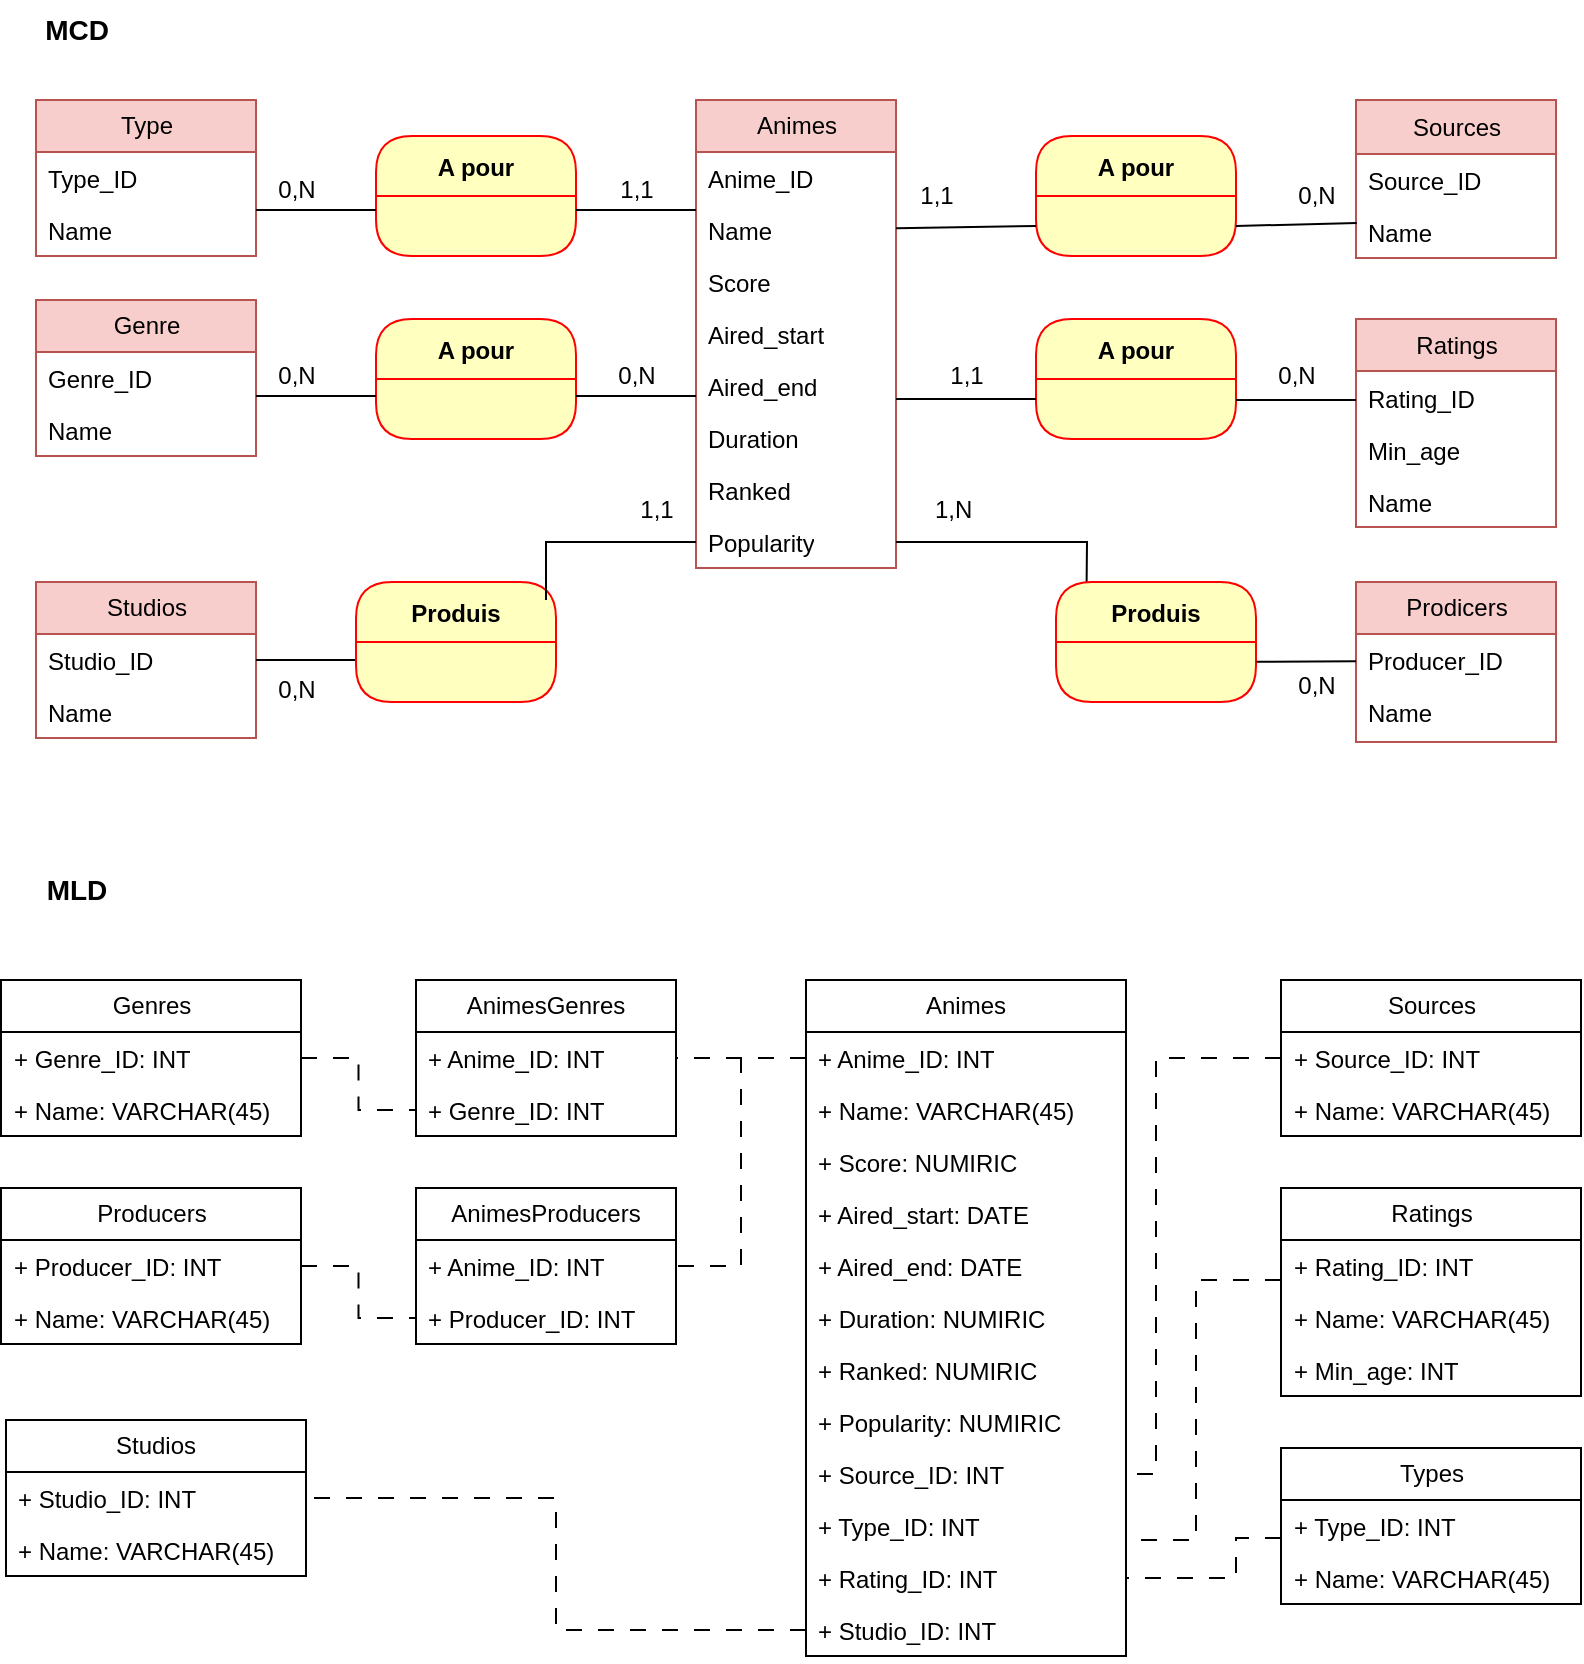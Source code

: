 <mxfile version="26.1.0">
  <diagram name="Page-1" id="c4acf3e9-155e-7222-9cf6-157b1a14988f">
    <mxGraphModel dx="989" dy="516" grid="1" gridSize="10" guides="1" tooltips="1" connect="1" arrows="1" fold="1" page="1" pageScale="1" pageWidth="850" pageHeight="1100" background="none" math="0" shadow="0">
      <root>
        <mxCell id="0" />
        <mxCell id="1" parent="0" />
        <mxCell id="VxxBcBzSQ26VVozvf14f-16" value="Animes" style="swimlane;fontStyle=0;childLayout=stackLayout;horizontal=1;startSize=26;fillColor=#f8cecc;horizontalStack=0;resizeParent=1;resizeParentMax=0;resizeLast=0;collapsible=1;marginBottom=0;html=1;fillStyle=solid;strokeColor=#b85450;" vertex="1" parent="1">
          <mxGeometry x="375" y="80" width="100" height="234" as="geometry" />
        </mxCell>
        <mxCell id="VxxBcBzSQ26VVozvf14f-17" value="Anime_ID" style="text;strokeColor=none;fillColor=none;align=left;verticalAlign=top;spacingLeft=4;spacingRight=4;overflow=hidden;rotatable=0;points=[[0,0.5],[1,0.5]];portConstraint=eastwest;whiteSpace=wrap;html=1;" vertex="1" parent="VxxBcBzSQ26VVozvf14f-16">
          <mxGeometry y="26" width="100" height="26" as="geometry" />
        </mxCell>
        <mxCell id="VxxBcBzSQ26VVozvf14f-18" value="Name" style="text;strokeColor=none;fillColor=none;align=left;verticalAlign=top;spacingLeft=4;spacingRight=4;overflow=hidden;rotatable=0;points=[[0,0.5],[1,0.5]];portConstraint=eastwest;whiteSpace=wrap;html=1;" vertex="1" parent="VxxBcBzSQ26VVozvf14f-16">
          <mxGeometry y="52" width="100" height="26" as="geometry" />
        </mxCell>
        <mxCell id="VxxBcBzSQ26VVozvf14f-27" value="Score" style="text;strokeColor=none;fillColor=none;align=left;verticalAlign=top;spacingLeft=4;spacingRight=4;overflow=hidden;rotatable=0;points=[[0,0.5],[1,0.5]];portConstraint=eastwest;whiteSpace=wrap;html=1;" vertex="1" parent="VxxBcBzSQ26VVozvf14f-16">
          <mxGeometry y="78" width="100" height="26" as="geometry" />
        </mxCell>
        <mxCell id="VxxBcBzSQ26VVozvf14f-28" value="Aired_start" style="text;strokeColor=none;fillColor=none;align=left;verticalAlign=top;spacingLeft=4;spacingRight=4;overflow=hidden;rotatable=0;points=[[0,0.5],[1,0.5]];portConstraint=eastwest;whiteSpace=wrap;html=1;" vertex="1" parent="VxxBcBzSQ26VVozvf14f-16">
          <mxGeometry y="104" width="100" height="26" as="geometry" />
        </mxCell>
        <mxCell id="VxxBcBzSQ26VVozvf14f-142" value="Aired_end" style="text;strokeColor=none;fillColor=none;align=left;verticalAlign=top;spacingLeft=4;spacingRight=4;overflow=hidden;rotatable=0;points=[[0,0.5],[1,0.5]];portConstraint=eastwest;whiteSpace=wrap;html=1;" vertex="1" parent="VxxBcBzSQ26VVozvf14f-16">
          <mxGeometry y="130" width="100" height="26" as="geometry" />
        </mxCell>
        <mxCell id="VxxBcBzSQ26VVozvf14f-42" value="Duration" style="text;strokeColor=none;fillColor=none;align=left;verticalAlign=top;spacingLeft=4;spacingRight=4;overflow=hidden;rotatable=0;points=[[0,0.5],[1,0.5]];portConstraint=eastwest;whiteSpace=wrap;html=1;" vertex="1" parent="VxxBcBzSQ26VVozvf14f-16">
          <mxGeometry y="156" width="100" height="26" as="geometry" />
        </mxCell>
        <mxCell id="VxxBcBzSQ26VVozvf14f-43" value="Ranked" style="text;strokeColor=none;fillColor=none;align=left;verticalAlign=top;spacingLeft=4;spacingRight=4;overflow=hidden;rotatable=0;points=[[0,0.5],[1,0.5]];portConstraint=eastwest;whiteSpace=wrap;html=1;" vertex="1" parent="VxxBcBzSQ26VVozvf14f-16">
          <mxGeometry y="182" width="100" height="26" as="geometry" />
        </mxCell>
        <mxCell id="VxxBcBzSQ26VVozvf14f-143" style="edgeStyle=orthogonalEdgeStyle;rounded=0;orthogonalLoop=1;jettySize=auto;html=1;" edge="1" parent="VxxBcBzSQ26VVozvf14f-16" source="VxxBcBzSQ26VVozvf14f-19">
          <mxGeometry relative="1" as="geometry">
            <mxPoint x="195" y="273" as="targetPoint" />
          </mxGeometry>
        </mxCell>
        <mxCell id="VxxBcBzSQ26VVozvf14f-19" value="Popularity" style="text;strokeColor=none;fillColor=none;align=left;verticalAlign=top;spacingLeft=4;spacingRight=4;overflow=hidden;rotatable=0;points=[[0,0.5],[1,0.5]];portConstraint=eastwest;whiteSpace=wrap;html=1;" vertex="1" parent="VxxBcBzSQ26VVozvf14f-16">
          <mxGeometry y="208" width="100" height="26" as="geometry" />
        </mxCell>
        <mxCell id="VxxBcBzSQ26VVozvf14f-20" value="Genre" style="swimlane;fontStyle=0;childLayout=stackLayout;horizontal=1;startSize=26;fillColor=#f8cecc;horizontalStack=0;resizeParent=1;resizeParentMax=0;resizeLast=0;collapsible=1;marginBottom=0;html=1;strokeColor=#b85450;" vertex="1" parent="1">
          <mxGeometry x="45" y="180" width="110" height="78" as="geometry" />
        </mxCell>
        <mxCell id="VxxBcBzSQ26VVozvf14f-21" value="Genre_ID" style="text;strokeColor=none;fillColor=none;align=left;verticalAlign=top;spacingLeft=4;spacingRight=4;overflow=hidden;rotatable=0;points=[[0,0.5],[1,0.5]];portConstraint=eastwest;whiteSpace=wrap;html=1;" vertex="1" parent="VxxBcBzSQ26VVozvf14f-20">
          <mxGeometry y="26" width="110" height="26" as="geometry" />
        </mxCell>
        <mxCell id="VxxBcBzSQ26VVozvf14f-22" value="Name" style="text;strokeColor=none;fillColor=none;align=left;verticalAlign=top;spacingLeft=4;spacingRight=4;overflow=hidden;rotatable=0;points=[[0,0.5],[1,0.5]];portConstraint=eastwest;whiteSpace=wrap;html=1;" vertex="1" parent="VxxBcBzSQ26VVozvf14f-20">
          <mxGeometry y="52" width="110" height="26" as="geometry" />
        </mxCell>
        <mxCell id="VxxBcBzSQ26VVozvf14f-24" value="Type" style="swimlane;fontStyle=0;childLayout=stackLayout;horizontal=1;startSize=26;fillColor=#f8cecc;horizontalStack=0;resizeParent=1;resizeParentMax=0;resizeLast=0;collapsible=1;marginBottom=0;html=1;strokeColor=#b85450;" vertex="1" parent="1">
          <mxGeometry x="45" y="80" width="110" height="78" as="geometry" />
        </mxCell>
        <mxCell id="VxxBcBzSQ26VVozvf14f-25" value="Type_ID" style="text;strokeColor=none;fillColor=none;align=left;verticalAlign=top;spacingLeft=4;spacingRight=4;overflow=hidden;rotatable=0;points=[[0,0.5],[1,0.5]];portConstraint=eastwest;whiteSpace=wrap;html=1;" vertex="1" parent="VxxBcBzSQ26VVozvf14f-24">
          <mxGeometry y="26" width="110" height="26" as="geometry" />
        </mxCell>
        <mxCell id="VxxBcBzSQ26VVozvf14f-26" value="Name" style="text;strokeColor=none;fillColor=none;align=left;verticalAlign=top;spacingLeft=4;spacingRight=4;overflow=hidden;rotatable=0;points=[[0,0.5],[1,0.5]];portConstraint=eastwest;whiteSpace=wrap;html=1;" vertex="1" parent="VxxBcBzSQ26VVozvf14f-24">
          <mxGeometry y="52" width="110" height="26" as="geometry" />
        </mxCell>
        <mxCell id="VxxBcBzSQ26VVozvf14f-29" value="Prodicers" style="swimlane;fontStyle=0;childLayout=stackLayout;horizontal=1;startSize=26;fillColor=#f8cecc;horizontalStack=0;resizeParent=1;resizeParentMax=0;resizeLast=0;collapsible=1;marginBottom=0;html=1;strokeColor=#b85450;" vertex="1" parent="1">
          <mxGeometry x="705" y="321" width="100" height="80" as="geometry" />
        </mxCell>
        <mxCell id="VxxBcBzSQ26VVozvf14f-30" value="Producer_ID" style="text;strokeColor=none;fillColor=none;align=left;verticalAlign=top;spacingLeft=4;spacingRight=4;overflow=hidden;rotatable=0;points=[[0,0.5],[1,0.5]];portConstraint=eastwest;whiteSpace=wrap;html=1;" vertex="1" parent="VxxBcBzSQ26VVozvf14f-29">
          <mxGeometry y="26" width="100" height="26" as="geometry" />
        </mxCell>
        <mxCell id="VxxBcBzSQ26VVozvf14f-31" value="Name" style="text;strokeColor=none;fillColor=none;align=left;verticalAlign=top;spacingLeft=4;spacingRight=4;overflow=hidden;rotatable=0;points=[[0,0.5],[1,0.5]];portConstraint=eastwest;whiteSpace=wrap;html=1;" vertex="1" parent="VxxBcBzSQ26VVozvf14f-29">
          <mxGeometry y="52" width="100" height="28" as="geometry" />
        </mxCell>
        <mxCell id="VxxBcBzSQ26VVozvf14f-32" value="Studios" style="swimlane;fontStyle=0;childLayout=stackLayout;horizontal=1;startSize=26;fillColor=#f8cecc;horizontalStack=0;resizeParent=1;resizeParentMax=0;resizeLast=0;collapsible=1;marginBottom=0;html=1;strokeColor=#b85450;" vertex="1" parent="1">
          <mxGeometry x="45" y="321" width="110" height="78" as="geometry" />
        </mxCell>
        <mxCell id="VxxBcBzSQ26VVozvf14f-33" value="Studio_ID" style="text;strokeColor=none;fillColor=none;align=left;verticalAlign=top;spacingLeft=4;spacingRight=4;overflow=hidden;rotatable=0;points=[[0,0.5],[1,0.5]];portConstraint=eastwest;whiteSpace=wrap;html=1;" vertex="1" parent="VxxBcBzSQ26VVozvf14f-32">
          <mxGeometry y="26" width="110" height="26" as="geometry" />
        </mxCell>
        <mxCell id="VxxBcBzSQ26VVozvf14f-34" value="Name" style="text;strokeColor=none;fillColor=none;align=left;verticalAlign=top;spacingLeft=4;spacingRight=4;overflow=hidden;rotatable=0;points=[[0,0.5],[1,0.5]];portConstraint=eastwest;whiteSpace=wrap;html=1;" vertex="1" parent="VxxBcBzSQ26VVozvf14f-32">
          <mxGeometry y="52" width="110" height="26" as="geometry" />
        </mxCell>
        <mxCell id="VxxBcBzSQ26VVozvf14f-35" value="Sources" style="swimlane;fontStyle=0;childLayout=stackLayout;horizontal=1;startSize=27;fillColor=#f8cecc;horizontalStack=0;resizeParent=1;resizeParentMax=0;resizeLast=0;collapsible=1;marginBottom=0;html=1;strokeColor=#b85450;" vertex="1" parent="1">
          <mxGeometry x="705" y="80" width="100" height="79" as="geometry" />
        </mxCell>
        <mxCell id="VxxBcBzSQ26VVozvf14f-36" value="Source_ID" style="text;strokeColor=none;fillColor=none;align=left;verticalAlign=top;spacingLeft=4;spacingRight=4;overflow=hidden;rotatable=0;points=[[0,0.5],[1,0.5]];portConstraint=eastwest;whiteSpace=wrap;html=1;" vertex="1" parent="VxxBcBzSQ26VVozvf14f-35">
          <mxGeometry y="27" width="100" height="26" as="geometry" />
        </mxCell>
        <mxCell id="VxxBcBzSQ26VVozvf14f-37" value="Name" style="text;strokeColor=none;fillColor=none;align=left;verticalAlign=top;spacingLeft=4;spacingRight=4;overflow=hidden;rotatable=0;points=[[0,0.5],[1,0.5]];portConstraint=eastwest;whiteSpace=wrap;html=1;" vertex="1" parent="VxxBcBzSQ26VVozvf14f-35">
          <mxGeometry y="53" width="100" height="26" as="geometry" />
        </mxCell>
        <mxCell id="VxxBcBzSQ26VVozvf14f-39" value="Ratings" style="swimlane;fontStyle=0;childLayout=stackLayout;horizontal=1;startSize=26;fillColor=#f8cecc;horizontalStack=0;resizeParent=1;resizeParentMax=0;resizeLast=0;collapsible=1;marginBottom=0;html=1;strokeColor=#b85450;" vertex="1" parent="1">
          <mxGeometry x="705" y="189.5" width="100" height="104" as="geometry" />
        </mxCell>
        <mxCell id="VxxBcBzSQ26VVozvf14f-40" value="Rating_ID" style="text;strokeColor=none;fillColor=none;align=left;verticalAlign=top;spacingLeft=4;spacingRight=4;overflow=hidden;rotatable=0;points=[[0,0.5],[1,0.5]];portConstraint=eastwest;whiteSpace=wrap;html=1;" vertex="1" parent="VxxBcBzSQ26VVozvf14f-39">
          <mxGeometry y="26" width="100" height="26" as="geometry" />
        </mxCell>
        <mxCell id="VxxBcBzSQ26VVozvf14f-111" value="Min_age" style="text;strokeColor=none;fillColor=none;align=left;verticalAlign=top;spacingLeft=4;spacingRight=4;overflow=hidden;rotatable=0;points=[[0,0.5],[1,0.5]];portConstraint=eastwest;whiteSpace=wrap;html=1;" vertex="1" parent="VxxBcBzSQ26VVozvf14f-39">
          <mxGeometry y="52" width="100" height="26" as="geometry" />
        </mxCell>
        <mxCell id="VxxBcBzSQ26VVozvf14f-41" value="Name" style="text;strokeColor=none;fillColor=none;align=left;verticalAlign=top;spacingLeft=4;spacingRight=4;overflow=hidden;rotatable=0;points=[[0,0.5],[1,0.5]];portConstraint=eastwest;whiteSpace=wrap;html=1;" vertex="1" parent="VxxBcBzSQ26VVozvf14f-39">
          <mxGeometry y="78" width="100" height="26" as="geometry" />
        </mxCell>
        <mxCell id="VxxBcBzSQ26VVozvf14f-61" value="A pour" style="swimlane;fontStyle=1;align=center;verticalAlign=middle;childLayout=stackLayout;horizontal=1;startSize=30;horizontalStack=0;resizeParent=0;resizeLast=1;container=0;fontColor=#000000;collapsible=0;rounded=1;arcSize=20;strokeColor=#ff0000;fillColor=#ffffc0;swimlaneFillColor=#ffffc0;dropTarget=0;" vertex="1" parent="1">
          <mxGeometry x="545" y="98" width="100" height="60" as="geometry" />
        </mxCell>
        <mxCell id="VxxBcBzSQ26VVozvf14f-62" value="A pour" style="swimlane;fontStyle=1;align=center;verticalAlign=middle;childLayout=stackLayout;horizontal=1;startSize=30;horizontalStack=0;resizeParent=0;resizeLast=1;container=0;fontColor=#000000;collapsible=0;rounded=1;arcSize=20;strokeColor=#ff0000;fillColor=#ffffc0;swimlaneFillColor=#ffffc0;dropTarget=0;" vertex="1" parent="1">
          <mxGeometry x="215" y="98" width="100" height="60" as="geometry" />
        </mxCell>
        <mxCell id="VxxBcBzSQ26VVozvf14f-63" value="A pour" style="swimlane;fontStyle=1;align=center;verticalAlign=middle;childLayout=stackLayout;horizontal=1;startSize=30;horizontalStack=0;resizeParent=0;resizeLast=1;container=0;fontColor=#000000;collapsible=0;rounded=1;arcSize=20;strokeColor=#ff0000;fillColor=#ffffc0;swimlaneFillColor=#ffffc0;dropTarget=0;" vertex="1" parent="1">
          <mxGeometry x="545" y="189.5" width="100" height="60" as="geometry" />
        </mxCell>
        <mxCell id="VxxBcBzSQ26VVozvf14f-64" value="A pour" style="swimlane;fontStyle=1;align=center;verticalAlign=middle;childLayout=stackLayout;horizontal=1;startSize=30;horizontalStack=0;resizeParent=0;resizeLast=1;container=0;fontColor=#000000;collapsible=0;rounded=1;arcSize=20;strokeColor=#ff0000;fillColor=#ffffc0;swimlaneFillColor=#ffffc0;dropTarget=0;" vertex="1" parent="1">
          <mxGeometry x="215" y="189.5" width="100" height="60" as="geometry" />
        </mxCell>
        <mxCell id="VxxBcBzSQ26VVozvf14f-71" value="" style="line;strokeWidth=1;html=1;perimeter=backbonePerimeter;points=[];outlineConnect=0;" vertex="1" parent="1">
          <mxGeometry x="155" y="130" width="60" height="10" as="geometry" />
        </mxCell>
        <mxCell id="VxxBcBzSQ26VVozvf14f-72" value="" style="line;strokeWidth=1;html=1;perimeter=backbonePerimeter;points=[];outlineConnect=0;" vertex="1" parent="1">
          <mxGeometry x="315" y="130" width="60" height="10" as="geometry" />
        </mxCell>
        <mxCell id="VxxBcBzSQ26VVozvf14f-73" value="" style="line;strokeWidth=1;html=1;perimeter=backbonePerimeter;points=[];outlineConnect=0;" vertex="1" parent="1">
          <mxGeometry x="475" y="224.5" width="70" height="10" as="geometry" />
        </mxCell>
        <mxCell id="VxxBcBzSQ26VVozvf14f-74" value="" style="line;strokeWidth=1;html=1;perimeter=backbonePerimeter;points=[];outlineConnect=0;" vertex="1" parent="1">
          <mxGeometry x="645" y="225" width="60" height="10" as="geometry" />
        </mxCell>
        <mxCell id="VxxBcBzSQ26VVozvf14f-75" value="" style="line;strokeWidth=1;html=1;perimeter=backbonePerimeter;points=[];outlineConnect=0;" vertex="1" parent="1">
          <mxGeometry x="315" y="223" width="60" height="10" as="geometry" />
        </mxCell>
        <mxCell id="VxxBcBzSQ26VVozvf14f-76" value="" style="line;strokeWidth=1;html=1;perimeter=backbonePerimeter;points=[];outlineConnect=0;" vertex="1" parent="1">
          <mxGeometry x="155" y="223" width="60" height="10" as="geometry" />
        </mxCell>
        <mxCell id="VxxBcBzSQ26VVozvf14f-77" value="1,1" style="text;html=1;align=center;verticalAlign=middle;resizable=0;points=[];autosize=1;strokeColor=none;fillColor=none;" vertex="1" parent="1">
          <mxGeometry x="490" y="203" width="40" height="30" as="geometry" />
        </mxCell>
        <mxCell id="VxxBcBzSQ26VVozvf14f-78" value="0,N" style="text;html=1;align=center;verticalAlign=middle;resizable=0;points=[];autosize=1;strokeColor=none;fillColor=none;" vertex="1" parent="1">
          <mxGeometry x="655" y="203" width="40" height="30" as="geometry" />
        </mxCell>
        <mxCell id="VxxBcBzSQ26VVozvf14f-79" value="0,N" style="text;html=1;align=center;verticalAlign=middle;resizable=0;points=[];autosize=1;strokeColor=none;fillColor=none;" vertex="1" parent="1">
          <mxGeometry x="155" y="203" width="40" height="30" as="geometry" />
        </mxCell>
        <mxCell id="VxxBcBzSQ26VVozvf14f-80" value="0,N" style="text;html=1;align=center;verticalAlign=middle;resizable=0;points=[];autosize=1;strokeColor=none;fillColor=none;" vertex="1" parent="1">
          <mxGeometry x="325" y="203" width="40" height="30" as="geometry" />
        </mxCell>
        <mxCell id="VxxBcBzSQ26VVozvf14f-81" value="0,N" style="text;html=1;align=center;verticalAlign=middle;resizable=0;points=[];autosize=1;strokeColor=none;fillColor=none;" vertex="1" parent="1">
          <mxGeometry x="665" y="113" width="40" height="30" as="geometry" />
        </mxCell>
        <mxCell id="VxxBcBzSQ26VVozvf14f-82" value="0,N" style="text;html=1;align=center;verticalAlign=middle;resizable=0;points=[];autosize=1;strokeColor=none;fillColor=none;" vertex="1" parent="1">
          <mxGeometry x="155" y="110" width="40" height="30" as="geometry" />
        </mxCell>
        <mxCell id="VxxBcBzSQ26VVozvf14f-83" value="Produis" style="swimlane;fontStyle=1;align=center;verticalAlign=middle;childLayout=stackLayout;horizontal=1;startSize=30;horizontalStack=0;resizeParent=0;resizeLast=1;container=0;fontColor=#000000;collapsible=0;rounded=1;arcSize=20;strokeColor=#ff0000;fillColor=#ffffc0;swimlaneFillColor=#ffffc0;dropTarget=0;" vertex="1" parent="1">
          <mxGeometry x="555" y="321" width="100" height="60" as="geometry" />
        </mxCell>
        <mxCell id="VxxBcBzSQ26VVozvf14f-101" style="rounded=0;orthogonalLoop=1;jettySize=auto;html=1;entryX=1;entryY=0.5;entryDx=0;entryDy=0;endArrow=none;startFill=0;" edge="1" parent="1" target="VxxBcBzSQ26VVozvf14f-33">
          <mxGeometry relative="1" as="geometry">
            <mxPoint x="205" y="360" as="sourcePoint" />
          </mxGeometry>
        </mxCell>
        <mxCell id="VxxBcBzSQ26VVozvf14f-85" value="Produis" style="swimlane;fontStyle=1;align=center;verticalAlign=middle;childLayout=stackLayout;horizontal=1;startSize=30;horizontalStack=0;resizeParent=0;resizeLast=1;container=0;fontColor=#000000;collapsible=0;rounded=1;arcSize=20;strokeColor=#ff0000;fillColor=#ffffc0;swimlaneFillColor=#ffffc0;dropTarget=0;" vertex="1" parent="1">
          <mxGeometry x="205" y="321" width="100" height="60" as="geometry" />
        </mxCell>
        <mxCell id="VxxBcBzSQ26VVozvf14f-93" style="rounded=0;orthogonalLoop=1;jettySize=auto;html=1;entryX=0;entryY=0.75;entryDx=0;entryDy=0;strokeWidth=1;endArrow=none;startFill=0;" edge="1" parent="1" source="VxxBcBzSQ26VVozvf14f-18" target="VxxBcBzSQ26VVozvf14f-61">
          <mxGeometry relative="1" as="geometry" />
        </mxCell>
        <mxCell id="VxxBcBzSQ26VVozvf14f-100" style="rounded=0;orthogonalLoop=1;jettySize=auto;html=1;entryX=-0.003;entryY=0.134;entryDx=0;entryDy=0;entryPerimeter=0;endArrow=none;startFill=0;" edge="1" parent="1">
          <mxGeometry relative="1" as="geometry">
            <mxPoint x="655.3" y="360.911" as="sourcePoint" />
            <mxPoint x="705.0" y="360.654" as="targetPoint" />
          </mxGeometry>
        </mxCell>
        <mxCell id="VxxBcBzSQ26VVozvf14f-102" value="1,1" style="text;html=1;align=center;verticalAlign=middle;resizable=0;points=[];autosize=1;strokeColor=none;fillColor=none;" vertex="1" parent="1">
          <mxGeometry x="325" y="110" width="40" height="30" as="geometry" />
        </mxCell>
        <mxCell id="VxxBcBzSQ26VVozvf14f-103" value="1,1" style="text;html=1;align=center;verticalAlign=middle;resizable=0;points=[];autosize=1;strokeColor=none;fillColor=none;" vertex="1" parent="1">
          <mxGeometry x="475" y="113" width="40" height="30" as="geometry" />
        </mxCell>
        <mxCell id="VxxBcBzSQ26VVozvf14f-104" value="1,1" style="text;html=1;align=center;verticalAlign=middle;resizable=0;points=[];autosize=1;strokeColor=none;fillColor=none;" vertex="1" parent="1">
          <mxGeometry x="335" y="270" width="40" height="30" as="geometry" />
        </mxCell>
        <mxCell id="VxxBcBzSQ26VVozvf14f-105" value="0,N" style="text;html=1;align=center;verticalAlign=middle;resizable=0;points=[];autosize=1;strokeColor=none;fillColor=none;" vertex="1" parent="1">
          <mxGeometry x="155" y="360" width="40" height="30" as="geometry" />
        </mxCell>
        <mxCell id="VxxBcBzSQ26VVozvf14f-107" value="&amp;nbsp; 1,N" style="text;html=1;align=center;verticalAlign=middle;resizable=0;points=[];autosize=1;strokeColor=none;fillColor=none;" vertex="1" parent="1">
          <mxGeometry x="475" y="270" width="50" height="30" as="geometry" />
        </mxCell>
        <mxCell id="VxxBcBzSQ26VVozvf14f-108" value="0,N" style="text;html=1;align=center;verticalAlign=middle;resizable=0;points=[];autosize=1;strokeColor=none;fillColor=none;" vertex="1" parent="1">
          <mxGeometry x="665" y="358" width="40" height="30" as="geometry" />
        </mxCell>
        <mxCell id="VxxBcBzSQ26VVozvf14f-109" value="&lt;b&gt;&lt;font style=&quot;font-size: 14px;&quot;&gt;MCD&lt;/font&gt;&lt;/b&gt;" style="text;html=1;align=center;verticalAlign=middle;resizable=0;points=[];autosize=1;strokeColor=none;fillColor=none;" vertex="1" parent="1">
          <mxGeometry x="35" y="30" width="60" height="30" as="geometry" />
        </mxCell>
        <mxCell id="VxxBcBzSQ26VVozvf14f-110" value="&lt;b&gt;&lt;font style=&quot;font-size: 14px;&quot;&gt;MLD&lt;/font&gt;&lt;/b&gt;" style="text;html=1;align=center;verticalAlign=middle;resizable=0;points=[];autosize=1;strokeColor=none;fillColor=none;" vertex="1" parent="1">
          <mxGeometry x="40" y="460" width="50" height="30" as="geometry" />
        </mxCell>
        <mxCell id="VxxBcBzSQ26VVozvf14f-112" style="rounded=0;orthogonalLoop=1;jettySize=auto;html=1;endArrow=none;startFill=0;entryX=1.009;entryY=0.951;entryDx=0;entryDy=0;entryPerimeter=0;" edge="1" parent="1" target="VxxBcBzSQ26VVozvf14f-81">
          <mxGeometry relative="1" as="geometry">
            <mxPoint x="645" y="143.0" as="sourcePoint" />
            <mxPoint x="695" y="142" as="targetPoint" />
          </mxGeometry>
        </mxCell>
        <mxCell id="VxxBcBzSQ26VVozvf14f-113" value="Animes" style="swimlane;fontStyle=0;childLayout=stackLayout;horizontal=1;startSize=26;fillColor=none;horizontalStack=0;resizeParent=1;resizeParentMax=0;resizeLast=0;collapsible=1;marginBottom=0;whiteSpace=wrap;html=1;" vertex="1" parent="1">
          <mxGeometry x="430" y="520" width="160" height="338" as="geometry" />
        </mxCell>
        <mxCell id="VxxBcBzSQ26VVozvf14f-114" value="+ Anime_ID: INT" style="text;strokeColor=none;fillColor=none;align=left;verticalAlign=top;spacingLeft=4;spacingRight=4;overflow=hidden;rotatable=0;points=[[0,0.5],[1,0.5]];portConstraint=eastwest;whiteSpace=wrap;html=1;" vertex="1" parent="VxxBcBzSQ26VVozvf14f-113">
          <mxGeometry y="26" width="160" height="26" as="geometry" />
        </mxCell>
        <mxCell id="VxxBcBzSQ26VVozvf14f-115" value="+ Name: VARCHAR(45)" style="text;strokeColor=none;fillColor=none;align=left;verticalAlign=top;spacingLeft=4;spacingRight=4;overflow=hidden;rotatable=0;points=[[0,0.5],[1,0.5]];portConstraint=eastwest;whiteSpace=wrap;html=1;" vertex="1" parent="VxxBcBzSQ26VVozvf14f-113">
          <mxGeometry y="52" width="160" height="26" as="geometry" />
        </mxCell>
        <mxCell id="VxxBcBzSQ26VVozvf14f-146" value="+ Score: NUMIRIC" style="text;strokeColor=none;fillColor=none;align=left;verticalAlign=top;spacingLeft=4;spacingRight=4;overflow=hidden;rotatable=0;points=[[0,0.5],[1,0.5]];portConstraint=eastwest;whiteSpace=wrap;html=1;" vertex="1" parent="VxxBcBzSQ26VVozvf14f-113">
          <mxGeometry y="78" width="160" height="26" as="geometry" />
        </mxCell>
        <mxCell id="VxxBcBzSQ26VVozvf14f-147" value="+ Aired_start: DATE" style="text;strokeColor=none;fillColor=none;align=left;verticalAlign=top;spacingLeft=4;spacingRight=4;overflow=hidden;rotatable=0;points=[[0,0.5],[1,0.5]];portConstraint=eastwest;whiteSpace=wrap;html=1;" vertex="1" parent="VxxBcBzSQ26VVozvf14f-113">
          <mxGeometry y="104" width="160" height="26" as="geometry" />
        </mxCell>
        <mxCell id="VxxBcBzSQ26VVozvf14f-116" value="+ Aired_end: DATE" style="text;strokeColor=none;fillColor=none;align=left;verticalAlign=top;spacingLeft=4;spacingRight=4;overflow=hidden;rotatable=0;points=[[0,0.5],[1,0.5]];portConstraint=eastwest;whiteSpace=wrap;html=1;" vertex="1" parent="VxxBcBzSQ26VVozvf14f-113">
          <mxGeometry y="130" width="160" height="26" as="geometry" />
        </mxCell>
        <mxCell id="VxxBcBzSQ26VVozvf14f-149" value="+ Duration: NUMIRIC" style="text;strokeColor=none;fillColor=none;align=left;verticalAlign=top;spacingLeft=4;spacingRight=4;overflow=hidden;rotatable=0;points=[[0,0.5],[1,0.5]];portConstraint=eastwest;whiteSpace=wrap;html=1;" vertex="1" parent="VxxBcBzSQ26VVozvf14f-113">
          <mxGeometry y="156" width="160" height="26" as="geometry" />
        </mxCell>
        <mxCell id="VxxBcBzSQ26VVozvf14f-150" value="+ Ranked: NUMIRIC" style="text;strokeColor=none;fillColor=none;align=left;verticalAlign=top;spacingLeft=4;spacingRight=4;overflow=hidden;rotatable=0;points=[[0,0.5],[1,0.5]];portConstraint=eastwest;whiteSpace=wrap;html=1;" vertex="1" parent="VxxBcBzSQ26VVozvf14f-113">
          <mxGeometry y="182" width="160" height="26" as="geometry" />
        </mxCell>
        <mxCell id="VxxBcBzSQ26VVozvf14f-148" value="+ Popularity: NUMIRIC" style="text;strokeColor=none;fillColor=none;align=left;verticalAlign=top;spacingLeft=4;spacingRight=4;overflow=hidden;rotatable=0;points=[[0,0.5],[1,0.5]];portConstraint=eastwest;whiteSpace=wrap;html=1;" vertex="1" parent="VxxBcBzSQ26VVozvf14f-113">
          <mxGeometry y="208" width="160" height="26" as="geometry" />
        </mxCell>
        <mxCell id="VxxBcBzSQ26VVozvf14f-152" value="+ Source_ID: INT" style="text;strokeColor=none;fillColor=none;align=left;verticalAlign=top;spacingLeft=4;spacingRight=4;overflow=hidden;rotatable=0;points=[[0,0.5],[1,0.5]];portConstraint=eastwest;whiteSpace=wrap;html=1;" vertex="1" parent="VxxBcBzSQ26VVozvf14f-113">
          <mxGeometry y="234" width="160" height="26" as="geometry" />
        </mxCell>
        <mxCell id="VxxBcBzSQ26VVozvf14f-153" value="+ Type_ID: INT" style="text;strokeColor=none;fillColor=none;align=left;verticalAlign=top;spacingLeft=4;spacingRight=4;overflow=hidden;rotatable=0;points=[[0,0.5],[1,0.5]];portConstraint=eastwest;whiteSpace=wrap;html=1;" vertex="1" parent="VxxBcBzSQ26VVozvf14f-113">
          <mxGeometry y="260" width="160" height="26" as="geometry" />
        </mxCell>
        <mxCell id="VxxBcBzSQ26VVozvf14f-154" value="+ Rating_ID: INT" style="text;strokeColor=none;fillColor=none;align=left;verticalAlign=top;spacingLeft=4;spacingRight=4;overflow=hidden;rotatable=0;points=[[0,0.5],[1,0.5]];portConstraint=eastwest;whiteSpace=wrap;html=1;" vertex="1" parent="VxxBcBzSQ26VVozvf14f-113">
          <mxGeometry y="286" width="160" height="26" as="geometry" />
        </mxCell>
        <mxCell id="VxxBcBzSQ26VVozvf14f-169" value="+ Studio_ID: INT" style="text;strokeColor=none;fillColor=none;align=left;verticalAlign=top;spacingLeft=4;spacingRight=4;overflow=hidden;rotatable=0;points=[[0,0.5],[1,0.5]];portConstraint=eastwest;whiteSpace=wrap;html=1;" vertex="1" parent="VxxBcBzSQ26VVozvf14f-113">
          <mxGeometry y="312" width="160" height="26" as="geometry" />
        </mxCell>
        <mxCell id="VxxBcBzSQ26VVozvf14f-117" value="Ratings" style="swimlane;fontStyle=0;childLayout=stackLayout;horizontal=1;startSize=26;fillColor=none;horizontalStack=0;resizeParent=1;resizeParentMax=0;resizeLast=0;collapsible=1;marginBottom=0;whiteSpace=wrap;html=1;" vertex="1" parent="1">
          <mxGeometry x="667.5" y="624" width="150" height="104" as="geometry" />
        </mxCell>
        <mxCell id="VxxBcBzSQ26VVozvf14f-118" value="+ Rating_ID: INT" style="text;strokeColor=none;fillColor=none;align=left;verticalAlign=top;spacingLeft=4;spacingRight=4;overflow=hidden;rotatable=0;points=[[0,0.5],[1,0.5]];portConstraint=eastwest;whiteSpace=wrap;html=1;" vertex="1" parent="VxxBcBzSQ26VVozvf14f-117">
          <mxGeometry y="26" width="150" height="26" as="geometry" />
        </mxCell>
        <mxCell id="VxxBcBzSQ26VVozvf14f-119" value="+ Name: VARCHAR(45)" style="text;strokeColor=none;fillColor=none;align=left;verticalAlign=top;spacingLeft=4;spacingRight=4;overflow=hidden;rotatable=0;points=[[0,0.5],[1,0.5]];portConstraint=eastwest;whiteSpace=wrap;html=1;" vertex="1" parent="VxxBcBzSQ26VVozvf14f-117">
          <mxGeometry y="52" width="150" height="26" as="geometry" />
        </mxCell>
        <mxCell id="VxxBcBzSQ26VVozvf14f-120" value="+ Min_age: INT" style="text;strokeColor=none;fillColor=none;align=left;verticalAlign=top;spacingLeft=4;spacingRight=4;overflow=hidden;rotatable=0;points=[[0,0.5],[1,0.5]];portConstraint=eastwest;whiteSpace=wrap;html=1;" vertex="1" parent="VxxBcBzSQ26VVozvf14f-117">
          <mxGeometry y="78" width="150" height="26" as="geometry" />
        </mxCell>
        <mxCell id="VxxBcBzSQ26VVozvf14f-121" value="Producers" style="swimlane;fontStyle=0;childLayout=stackLayout;horizontal=1;startSize=26;fillColor=none;horizontalStack=0;resizeParent=1;resizeParentMax=0;resizeLast=0;collapsible=1;marginBottom=0;whiteSpace=wrap;html=1;" vertex="1" parent="1">
          <mxGeometry x="27.5" y="624" width="150" height="78" as="geometry" />
        </mxCell>
        <mxCell id="VxxBcBzSQ26VVozvf14f-122" value="+ Producer_ID: INT" style="text;strokeColor=none;fillColor=none;align=left;verticalAlign=top;spacingLeft=4;spacingRight=4;overflow=hidden;rotatable=0;points=[[0,0.5],[1,0.5]];portConstraint=eastwest;whiteSpace=wrap;html=1;" vertex="1" parent="VxxBcBzSQ26VVozvf14f-121">
          <mxGeometry y="26" width="150" height="26" as="geometry" />
        </mxCell>
        <mxCell id="VxxBcBzSQ26VVozvf14f-123" value="+ Name: VARCHAR(45)" style="text;strokeColor=none;fillColor=none;align=left;verticalAlign=top;spacingLeft=4;spacingRight=4;overflow=hidden;rotatable=0;points=[[0,0.5],[1,0.5]];portConstraint=eastwest;whiteSpace=wrap;html=1;" vertex="1" parent="VxxBcBzSQ26VVozvf14f-121">
          <mxGeometry y="52" width="150" height="26" as="geometry" />
        </mxCell>
        <mxCell id="VxxBcBzSQ26VVozvf14f-125" value="Types" style="swimlane;fontStyle=0;childLayout=stackLayout;horizontal=1;startSize=26;fillColor=none;horizontalStack=0;resizeParent=1;resizeParentMax=0;resizeLast=0;collapsible=1;marginBottom=0;whiteSpace=wrap;html=1;" vertex="1" parent="1">
          <mxGeometry x="667.5" y="754" width="150" height="78" as="geometry" />
        </mxCell>
        <mxCell id="VxxBcBzSQ26VVozvf14f-126" value="+ Type_ID: INT" style="text;strokeColor=none;fillColor=none;align=left;verticalAlign=top;spacingLeft=4;spacingRight=4;overflow=hidden;rotatable=0;points=[[0,0.5],[1,0.5]];portConstraint=eastwest;whiteSpace=wrap;html=1;" vertex="1" parent="VxxBcBzSQ26VVozvf14f-125">
          <mxGeometry y="26" width="150" height="26" as="geometry" />
        </mxCell>
        <mxCell id="VxxBcBzSQ26VVozvf14f-127" value="+ Name: VARCHAR(45)" style="text;strokeColor=none;fillColor=none;align=left;verticalAlign=top;spacingLeft=4;spacingRight=4;overflow=hidden;rotatable=0;points=[[0,0.5],[1,0.5]];portConstraint=eastwest;whiteSpace=wrap;html=1;" vertex="1" parent="VxxBcBzSQ26VVozvf14f-125">
          <mxGeometry y="52" width="150" height="26" as="geometry" />
        </mxCell>
        <mxCell id="VxxBcBzSQ26VVozvf14f-129" value="Genres" style="swimlane;fontStyle=0;childLayout=stackLayout;horizontal=1;startSize=26;fillColor=none;horizontalStack=0;resizeParent=1;resizeParentMax=0;resizeLast=0;collapsible=1;marginBottom=0;whiteSpace=wrap;html=1;" vertex="1" parent="1">
          <mxGeometry x="27.5" y="520" width="150" height="78" as="geometry" />
        </mxCell>
        <mxCell id="VxxBcBzSQ26VVozvf14f-130" value="+ Genre_ID: INT" style="text;strokeColor=none;fillColor=none;align=left;verticalAlign=top;spacingLeft=4;spacingRight=4;overflow=hidden;rotatable=0;points=[[0,0.5],[1,0.5]];portConstraint=eastwest;whiteSpace=wrap;html=1;" vertex="1" parent="VxxBcBzSQ26VVozvf14f-129">
          <mxGeometry y="26" width="150" height="26" as="geometry" />
        </mxCell>
        <mxCell id="VxxBcBzSQ26VVozvf14f-131" value="+ Name: VARCHAR(45)" style="text;strokeColor=none;fillColor=none;align=left;verticalAlign=top;spacingLeft=4;spacingRight=4;overflow=hidden;rotatable=0;points=[[0,0.5],[1,0.5]];portConstraint=eastwest;whiteSpace=wrap;html=1;" vertex="1" parent="VxxBcBzSQ26VVozvf14f-129">
          <mxGeometry y="52" width="150" height="26" as="geometry" />
        </mxCell>
        <mxCell id="VxxBcBzSQ26VVozvf14f-133" value="Sources" style="swimlane;fontStyle=0;childLayout=stackLayout;horizontal=1;startSize=26;fillColor=none;horizontalStack=0;resizeParent=1;resizeParentMax=0;resizeLast=0;collapsible=1;marginBottom=0;whiteSpace=wrap;html=1;" vertex="1" parent="1">
          <mxGeometry x="667.5" y="520" width="150" height="78" as="geometry" />
        </mxCell>
        <mxCell id="VxxBcBzSQ26VVozvf14f-134" value="+ Source_ID: INT" style="text;strokeColor=none;fillColor=none;align=left;verticalAlign=top;spacingLeft=4;spacingRight=4;overflow=hidden;rotatable=0;points=[[0,0.5],[1,0.5]];portConstraint=eastwest;whiteSpace=wrap;html=1;" vertex="1" parent="VxxBcBzSQ26VVozvf14f-133">
          <mxGeometry y="26" width="150" height="26" as="geometry" />
        </mxCell>
        <mxCell id="VxxBcBzSQ26VVozvf14f-135" value="+ Name: VARCHAR(45)" style="text;strokeColor=none;fillColor=none;align=left;verticalAlign=top;spacingLeft=4;spacingRight=4;overflow=hidden;rotatable=0;points=[[0,0.5],[1,0.5]];portConstraint=eastwest;whiteSpace=wrap;html=1;" vertex="1" parent="VxxBcBzSQ26VVozvf14f-133">
          <mxGeometry y="52" width="150" height="26" as="geometry" />
        </mxCell>
        <mxCell id="VxxBcBzSQ26VVozvf14f-137" value="Studios" style="swimlane;fontStyle=0;childLayout=stackLayout;horizontal=1;startSize=26;fillColor=none;horizontalStack=0;resizeParent=1;resizeParentMax=0;resizeLast=0;collapsible=1;marginBottom=0;whiteSpace=wrap;html=1;" vertex="1" parent="1">
          <mxGeometry x="30" y="740" width="150" height="78" as="geometry" />
        </mxCell>
        <mxCell id="VxxBcBzSQ26VVozvf14f-138" value="+ Studio_ID: INT" style="text;strokeColor=none;fillColor=none;align=left;verticalAlign=top;spacingLeft=4;spacingRight=4;overflow=hidden;rotatable=0;points=[[0,0.5],[1,0.5]];portConstraint=eastwest;whiteSpace=wrap;html=1;" vertex="1" parent="VxxBcBzSQ26VVozvf14f-137">
          <mxGeometry y="26" width="150" height="26" as="geometry" />
        </mxCell>
        <mxCell id="VxxBcBzSQ26VVozvf14f-139" value="+ Name: VARCHAR(45)" style="text;strokeColor=none;fillColor=none;align=left;verticalAlign=top;spacingLeft=4;spacingRight=4;overflow=hidden;rotatable=0;points=[[0,0.5],[1,0.5]];portConstraint=eastwest;whiteSpace=wrap;html=1;" vertex="1" parent="VxxBcBzSQ26VVozvf14f-137">
          <mxGeometry y="52" width="150" height="26" as="geometry" />
        </mxCell>
        <mxCell id="VxxBcBzSQ26VVozvf14f-145" style="edgeStyle=orthogonalEdgeStyle;rounded=0;orthogonalLoop=1;jettySize=auto;html=1;entryX=0.95;entryY=0.15;entryDx=0;entryDy=0;entryPerimeter=0;endArrow=none;startFill=0;" edge="1" parent="1" source="VxxBcBzSQ26VVozvf14f-19" target="VxxBcBzSQ26VVozvf14f-85">
          <mxGeometry relative="1" as="geometry" />
        </mxCell>
        <mxCell id="VxxBcBzSQ26VVozvf14f-155" style="edgeStyle=orthogonalEdgeStyle;rounded=0;orthogonalLoop=1;jettySize=auto;html=1;endArrow=none;startFill=0;dashed=1;dashPattern=8 8;" edge="1" parent="1" source="VxxBcBzSQ26VVozvf14f-134" target="VxxBcBzSQ26VVozvf14f-152">
          <mxGeometry relative="1" as="geometry">
            <Array as="points">
              <mxPoint x="605" y="559" />
              <mxPoint x="605" y="767" />
            </Array>
          </mxGeometry>
        </mxCell>
        <mxCell id="VxxBcBzSQ26VVozvf14f-156" style="edgeStyle=orthogonalEdgeStyle;rounded=0;orthogonalLoop=1;jettySize=auto;html=1;dashed=1;dashPattern=8 8;endArrow=none;startFill=0;" edge="1" parent="1" source="VxxBcBzSQ26VVozvf14f-118">
          <mxGeometry relative="1" as="geometry">
            <mxPoint x="595" y="800" as="targetPoint" />
            <Array as="points">
              <mxPoint x="625" y="670" />
              <mxPoint x="625" y="800" />
            </Array>
          </mxGeometry>
        </mxCell>
        <mxCell id="VxxBcBzSQ26VVozvf14f-157" style="edgeStyle=orthogonalEdgeStyle;rounded=0;orthogonalLoop=1;jettySize=auto;html=1;dashed=1;dashPattern=8 8;endArrow=none;startFill=0;entryX=1;entryY=0.5;entryDx=0;entryDy=0;" edge="1" parent="1" source="VxxBcBzSQ26VVozvf14f-126" target="VxxBcBzSQ26VVozvf14f-154">
          <mxGeometry relative="1" as="geometry">
            <mxPoint x="570" y="810.0" as="targetPoint" />
            <Array as="points">
              <mxPoint x="645" y="799" />
              <mxPoint x="645" y="819" />
            </Array>
          </mxGeometry>
        </mxCell>
        <mxCell id="VxxBcBzSQ26VVozvf14f-158" value="AnimesGenres" style="swimlane;fontStyle=0;childLayout=stackLayout;horizontal=1;startSize=26;fillColor=none;horizontalStack=0;resizeParent=1;resizeParentMax=0;resizeLast=0;collapsible=1;marginBottom=0;whiteSpace=wrap;html=1;" vertex="1" parent="1">
          <mxGeometry x="235" y="520" width="130" height="78" as="geometry" />
        </mxCell>
        <mxCell id="VxxBcBzSQ26VVozvf14f-161" value="+ Anime_ID: INT" style="text;strokeColor=none;fillColor=none;align=left;verticalAlign=top;spacingLeft=4;spacingRight=4;overflow=hidden;rotatable=0;points=[[0,0.5],[1,0.5]];portConstraint=eastwest;whiteSpace=wrap;html=1;" vertex="1" parent="VxxBcBzSQ26VVozvf14f-158">
          <mxGeometry y="26" width="130" height="26" as="geometry" />
        </mxCell>
        <mxCell id="VxxBcBzSQ26VVozvf14f-159" value="+ Genre_ID: INT" style="text;strokeColor=none;fillColor=none;align=left;verticalAlign=top;spacingLeft=4;spacingRight=4;overflow=hidden;rotatable=0;points=[[0,0.5],[1,0.5]];portConstraint=eastwest;whiteSpace=wrap;html=1;" vertex="1" parent="VxxBcBzSQ26VVozvf14f-158">
          <mxGeometry y="52" width="130" height="26" as="geometry" />
        </mxCell>
        <mxCell id="VxxBcBzSQ26VVozvf14f-162" style="edgeStyle=orthogonalEdgeStyle;rounded=0;orthogonalLoop=1;jettySize=auto;html=1;entryX=1;entryY=0.5;entryDx=0;entryDy=0;dashed=1;dashPattern=8 8;endArrow=none;startFill=0;" edge="1" parent="1" source="VxxBcBzSQ26VVozvf14f-114" target="VxxBcBzSQ26VVozvf14f-161">
          <mxGeometry relative="1" as="geometry" />
        </mxCell>
        <mxCell id="VxxBcBzSQ26VVozvf14f-163" style="edgeStyle=orthogonalEdgeStyle;rounded=0;orthogonalLoop=1;jettySize=auto;html=1;dashed=1;dashPattern=8 8;endArrow=none;startFill=0;" edge="1" parent="1" source="VxxBcBzSQ26VVozvf14f-130" target="VxxBcBzSQ26VVozvf14f-159">
          <mxGeometry relative="1" as="geometry" />
        </mxCell>
        <mxCell id="VxxBcBzSQ26VVozvf14f-164" value="AnimesProducers" style="swimlane;fontStyle=0;childLayout=stackLayout;horizontal=1;startSize=26;fillColor=none;horizontalStack=0;resizeParent=1;resizeParentMax=0;resizeLast=0;collapsible=1;marginBottom=0;whiteSpace=wrap;html=1;" vertex="1" parent="1">
          <mxGeometry x="235" y="624" width="130" height="78" as="geometry" />
        </mxCell>
        <mxCell id="VxxBcBzSQ26VVozvf14f-165" value="+ Anime_ID: INT" style="text;strokeColor=none;fillColor=none;align=left;verticalAlign=top;spacingLeft=4;spacingRight=4;overflow=hidden;rotatable=0;points=[[0,0.5],[1,0.5]];portConstraint=eastwest;whiteSpace=wrap;html=1;" vertex="1" parent="VxxBcBzSQ26VVozvf14f-164">
          <mxGeometry y="26" width="130" height="26" as="geometry" />
        </mxCell>
        <mxCell id="VxxBcBzSQ26VVozvf14f-166" value="+ Producer_ID: INT" style="text;strokeColor=none;fillColor=none;align=left;verticalAlign=top;spacingLeft=4;spacingRight=4;overflow=hidden;rotatable=0;points=[[0,0.5],[1,0.5]];portConstraint=eastwest;whiteSpace=wrap;html=1;" vertex="1" parent="VxxBcBzSQ26VVozvf14f-164">
          <mxGeometry y="52" width="130" height="26" as="geometry" />
        </mxCell>
        <mxCell id="VxxBcBzSQ26VVozvf14f-167" style="edgeStyle=orthogonalEdgeStyle;rounded=0;orthogonalLoop=1;jettySize=auto;html=1;entryX=1;entryY=0.5;entryDx=0;entryDy=0;endArrow=none;startFill=0;dashed=1;dashPattern=8 8;" edge="1" parent="1" source="VxxBcBzSQ26VVozvf14f-114" target="VxxBcBzSQ26VVozvf14f-165">
          <mxGeometry relative="1" as="geometry" />
        </mxCell>
        <mxCell id="VxxBcBzSQ26VVozvf14f-168" style="edgeStyle=orthogonalEdgeStyle;rounded=0;orthogonalLoop=1;jettySize=auto;html=1;entryX=0;entryY=0.5;entryDx=0;entryDy=0;endArrow=none;startFill=0;dashed=1;dashPattern=8 8;" edge="1" parent="1" source="VxxBcBzSQ26VVozvf14f-122" target="VxxBcBzSQ26VVozvf14f-166">
          <mxGeometry relative="1" as="geometry" />
        </mxCell>
        <mxCell id="VxxBcBzSQ26VVozvf14f-170" style="edgeStyle=orthogonalEdgeStyle;rounded=0;orthogonalLoop=1;jettySize=auto;html=1;entryX=1;entryY=0.5;entryDx=0;entryDy=0;endArrow=none;startFill=0;dashed=1;dashPattern=8 8;" edge="1" parent="1" source="VxxBcBzSQ26VVozvf14f-169" target="VxxBcBzSQ26VVozvf14f-138">
          <mxGeometry relative="1" as="geometry" />
        </mxCell>
      </root>
    </mxGraphModel>
  </diagram>
</mxfile>
